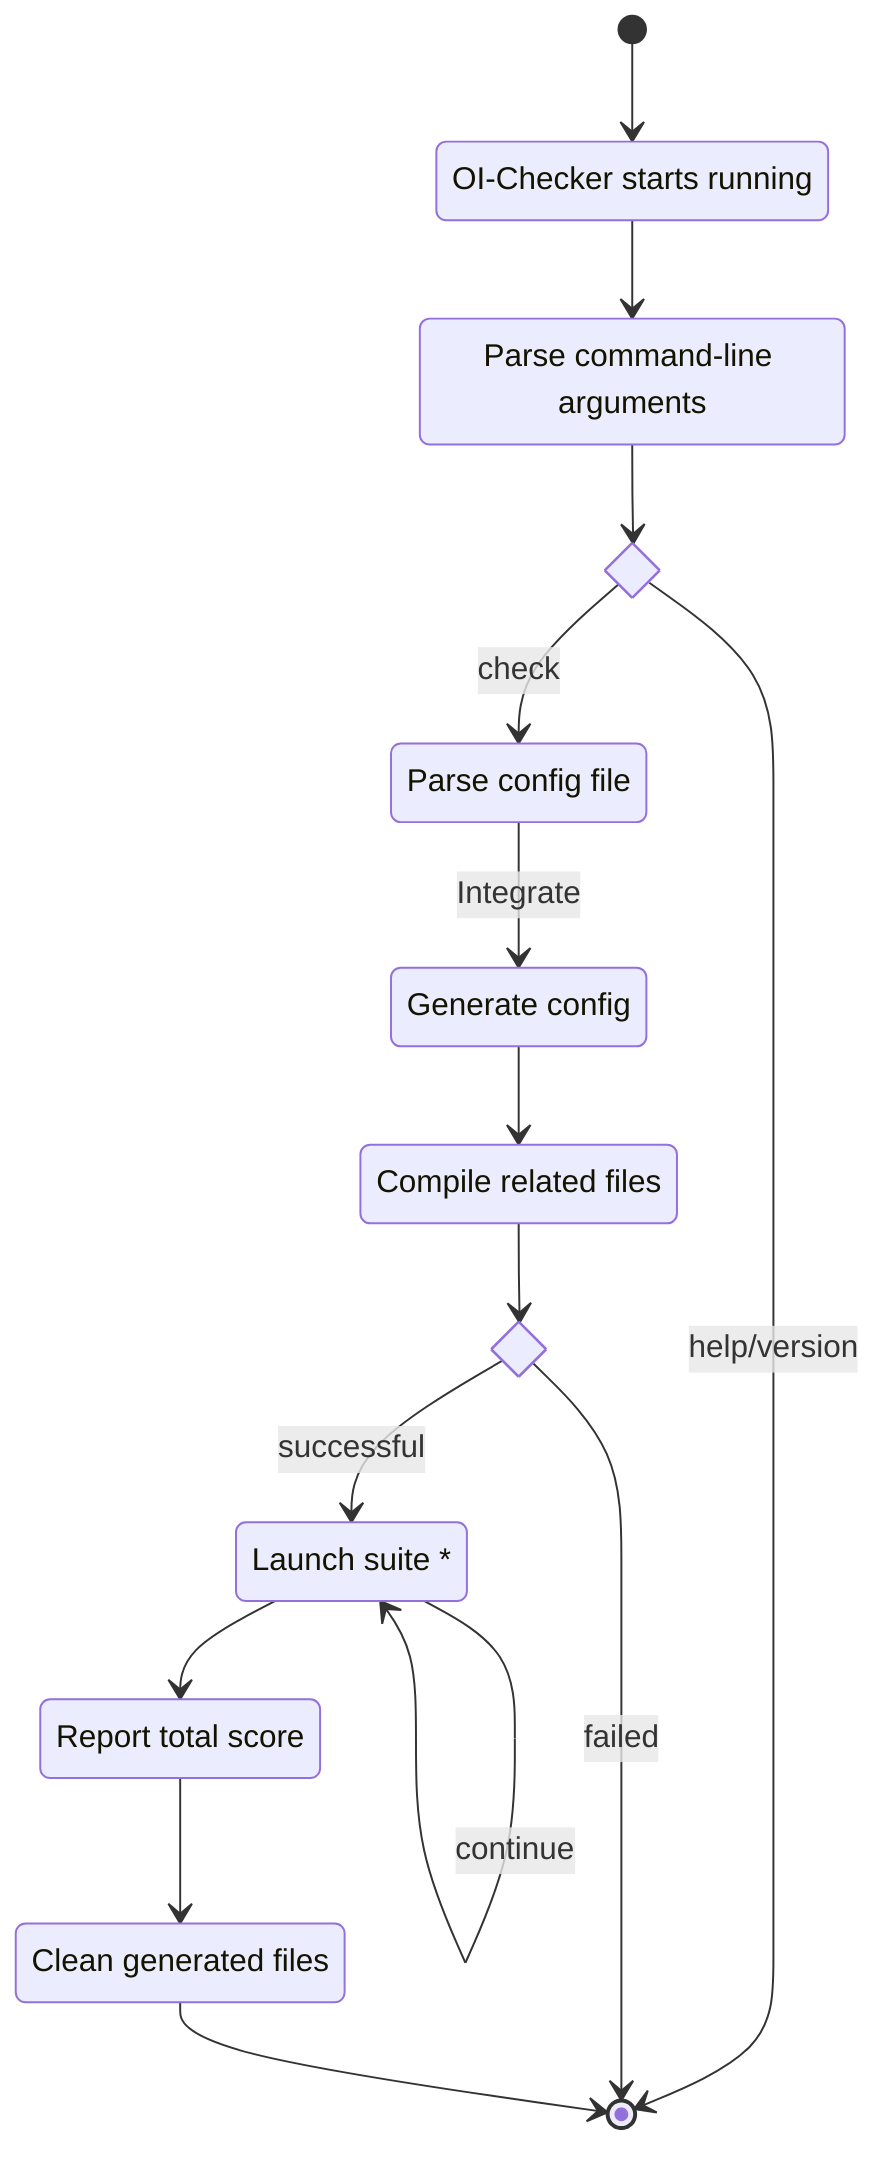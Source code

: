 stateDiagram-v2
    StartRunning : OI-Checker starts running
    ParseCLA : Parse command-line arguments
    state c_parse_cla <<choice>>
    ParseCF : Parse config file
    GenerateCfg : Generate config
    CompileRF : Compile related files
    state c_compile_rf <<choice>>
    LaunchSuite : Launch suite *
    ReportTS : Report total score
    CleanGF : Clean generated files

    [*] --> StartRunning
    StartRunning --> ParseCLA
    ParseCLA --> c_parse_cla
    c_parse_cla --> ParseCF : check
    c_parse_cla --> [*] : help/version
    ParseCF --> GenerateCfg : Integrate
    GenerateCfg --> CompileRF
    CompileRF --> c_compile_rf
    c_compile_rf --> LaunchSuite : successful
    c_compile_rf --> [*] : failed
    LaunchSuite --> LaunchSuite : continue
    LaunchSuite --> ReportTS
    ReportTS --> CleanGF
    CleanGF --> [*]